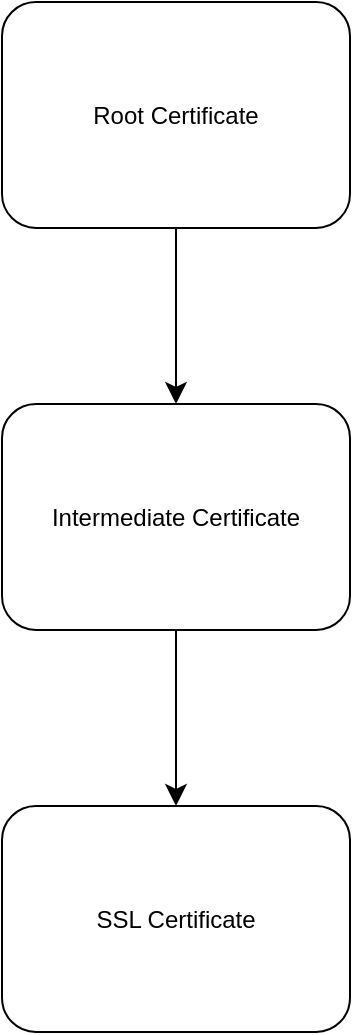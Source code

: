 <mxfile version="25.0.3">
  <diagram name="Страница — 1" id="7tew6kczpahPPCefrel-">
    <mxGraphModel dx="767" dy="542" grid="0" gridSize="10" guides="1" tooltips="1" connect="1" arrows="1" fold="1" page="0" pageScale="1" pageWidth="827" pageHeight="1169" math="0" shadow="0">
      <root>
        <mxCell id="0" />
        <mxCell id="1" parent="0" />
        <mxCell id="N0TpLS0-rn4Ospf4XhaW-2" style="edgeStyle=none;curved=1;rounded=0;orthogonalLoop=1;jettySize=auto;html=1;fontSize=12;startSize=8;endSize=8;entryX=0.5;entryY=0;entryDx=0;entryDy=0;" edge="1" parent="1" source="N0TpLS0-rn4Ospf4XhaW-1" target="N0TpLS0-rn4Ospf4XhaW-3">
          <mxGeometry relative="1" as="geometry">
            <mxPoint x="112" y="303.8" as="targetPoint" />
          </mxGeometry>
        </mxCell>
        <mxCell id="N0TpLS0-rn4Ospf4XhaW-1" value="Root Certificate" style="rounded=1;whiteSpace=wrap;html=1;" vertex="1" parent="1">
          <mxGeometry x="25" y="40" width="174" height="113" as="geometry" />
        </mxCell>
        <mxCell id="N0TpLS0-rn4Ospf4XhaW-5" style="edgeStyle=none;curved=1;rounded=0;orthogonalLoop=1;jettySize=auto;html=1;entryX=0.5;entryY=0;entryDx=0;entryDy=0;fontSize=12;startSize=8;endSize=8;" edge="1" parent="1" source="N0TpLS0-rn4Ospf4XhaW-3" target="N0TpLS0-rn4Ospf4XhaW-4">
          <mxGeometry relative="1" as="geometry" />
        </mxCell>
        <mxCell id="N0TpLS0-rn4Ospf4XhaW-3" value="Intermediate Certificate" style="rounded=1;whiteSpace=wrap;html=1;" vertex="1" parent="1">
          <mxGeometry x="25" y="241" width="174" height="113" as="geometry" />
        </mxCell>
        <mxCell id="N0TpLS0-rn4Ospf4XhaW-4" value="SSL Certificate" style="rounded=1;whiteSpace=wrap;html=1;" vertex="1" parent="1">
          <mxGeometry x="25" y="442" width="174" height="113" as="geometry" />
        </mxCell>
      </root>
    </mxGraphModel>
  </diagram>
</mxfile>
